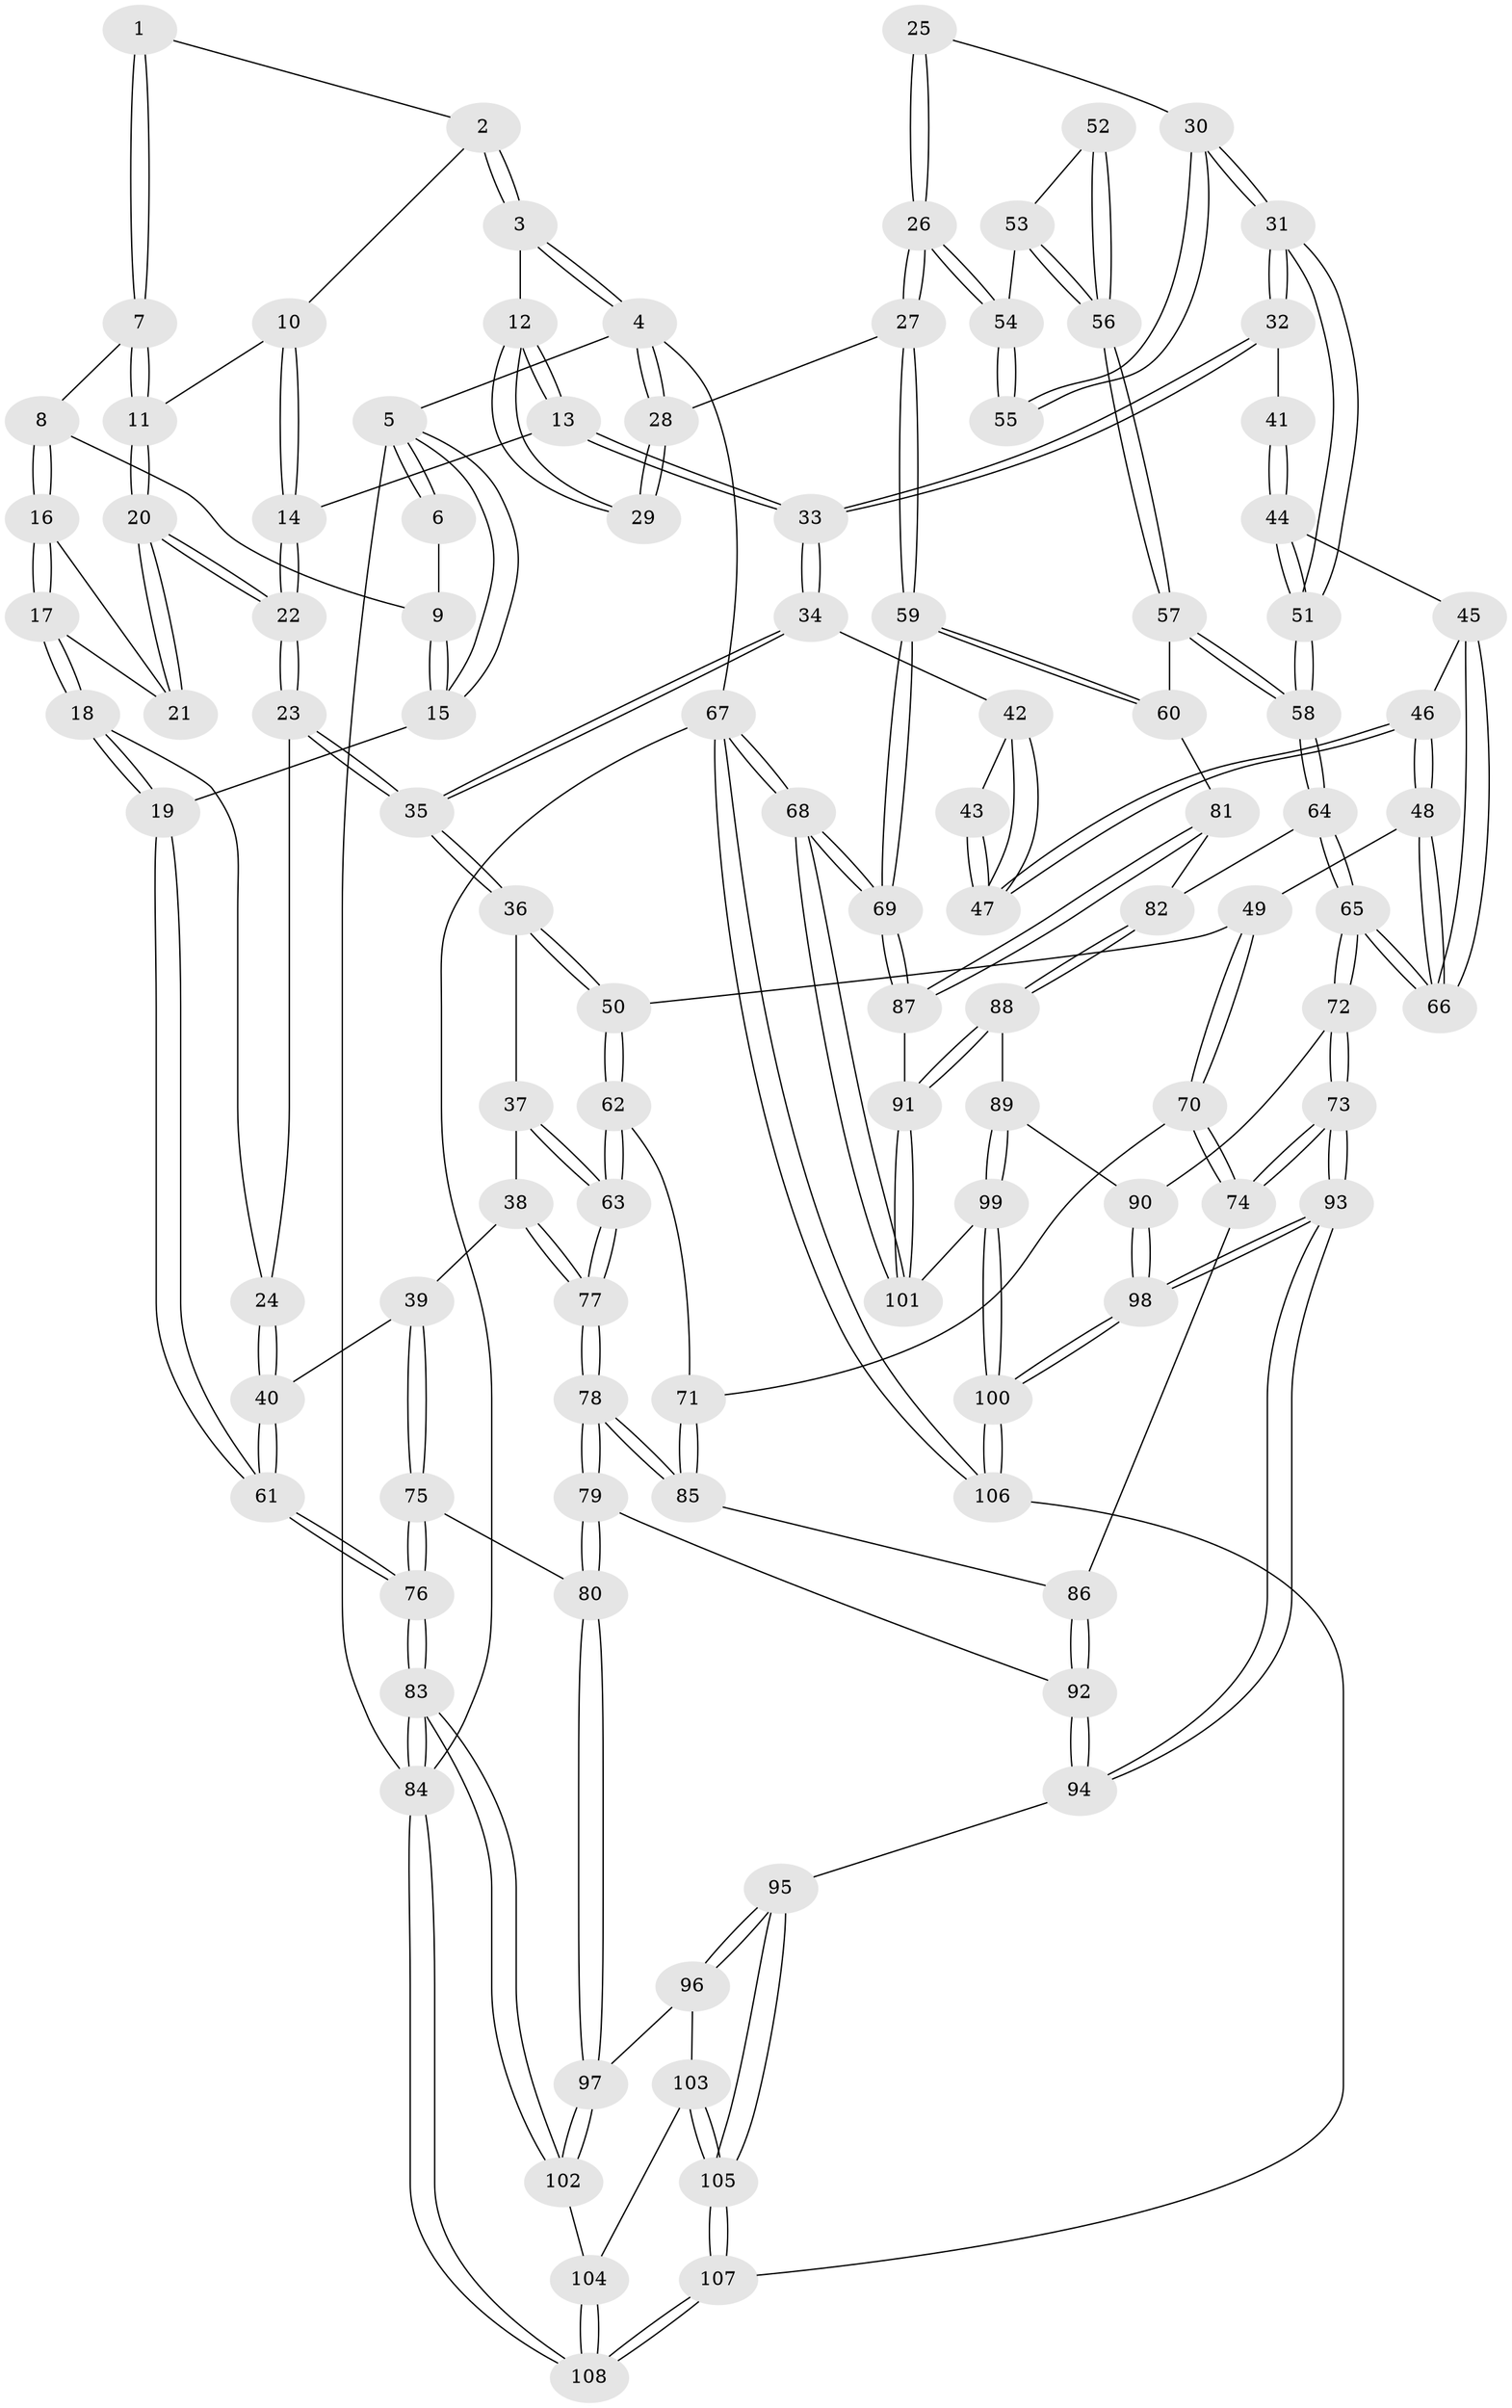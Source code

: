 // coarse degree distribution, {3: 0.24242424242424243, 4: 0.3939393939393939, 5: 0.22727272727272727, 8: 0.015151515151515152, 6: 0.10606060606060606, 1: 0.015151515151515152}
// Generated by graph-tools (version 1.1) at 2025/42/03/06/25 10:42:30]
// undirected, 108 vertices, 267 edges
graph export_dot {
graph [start="1"]
  node [color=gray90,style=filled];
  1 [pos="+0.09597172765635839+0"];
  2 [pos="+0.411184271840153+0"];
  3 [pos="+0.6467442654465166+0"];
  4 [pos="+1+0"];
  5 [pos="+0+0"];
  6 [pos="+0+0"];
  7 [pos="+0.14244934876029844+0.05518816439893835"];
  8 [pos="+0.09244683251905764+0.0747423792619465"];
  9 [pos="+0.06063781742155131+0.06820148367601804"];
  10 [pos="+0.3514001936545027+0"];
  11 [pos="+0.19825019227177457+0.08158413726301861"];
  12 [pos="+0.6649580795721599+0.011384553338967377"];
  13 [pos="+0.6347302829370892+0.149369847276559"];
  14 [pos="+0.3399418308139615+0.1488122029378465"];
  15 [pos="+0+0.2527700919887088"];
  16 [pos="+0.09452413654459582+0.09816187577699292"];
  17 [pos="+0.05595904420926817+0.1964033882273476"];
  18 [pos="+0+0.2842691336923794"];
  19 [pos="+0+0.3003434476777464"];
  20 [pos="+0.22038425308140477+0.19944856220455034"];
  21 [pos="+0.1414286767191723+0.18469512518935008"];
  22 [pos="+0.26375185466342177+0.2506008865824064"];
  23 [pos="+0.264917552447947+0.25869130145995406"];
  24 [pos="+0.19301991998558782+0.28909453896541587"];
  25 [pos="+0.918715672598015+0.18043010494290668"];
  26 [pos="+1+0.24344247460561025"];
  27 [pos="+1+0.22924791281654833"];
  28 [pos="+1+0.17310215144456234"];
  29 [pos="+0.695022263235646+0.026112946757927403"];
  30 [pos="+0.7539442447283348+0.3245274230450548"];
  31 [pos="+0.7396457886264756+0.3244039419358294"];
  32 [pos="+0.696219908292255+0.2768853095074109"];
  33 [pos="+0.6345458273970918+0.1611165070256081"];
  34 [pos="+0.4359484383520715+0.31303505081533317"];
  35 [pos="+0.3282212606701459+0.33764717535366334"];
  36 [pos="+0.3177015607621234+0.40344995076195833"];
  37 [pos="+0.3000326235637928+0.42195228574840427"];
  38 [pos="+0.1487929504906605+0.5047966402119103"];
  39 [pos="+0.09334271578009291+0.4925945047201998"];
  40 [pos="+0.061359012207257306+0.46714996726564134"];
  41 [pos="+0.6075724868700352+0.3679870641412606"];
  42 [pos="+0.4816893262921608+0.37327712415257247"];
  43 [pos="+0.5651551294731226+0.3937709357140867"];
  44 [pos="+0.5758783268128523+0.48511485595188675"];
  45 [pos="+0.5337333961265622+0.4867779159312938"];
  46 [pos="+0.5227480358084504+0.4852950441999145"];
  47 [pos="+0.522441835329023+0.4805156661294232"];
  48 [pos="+0.4911388743358223+0.5089831767645132"];
  49 [pos="+0.4625929646439213+0.5225301318996893"];
  50 [pos="+0.4158191248911029+0.5034734844486215"];
  51 [pos="+0.7268924113349731+0.5204471015883537"];
  52 [pos="+0.8892547680300165+0.42222211779641233"];
  53 [pos="+1+0.29625335197082664"];
  54 [pos="+1+0.2744361822890916"];
  55 [pos="+0.8154934210259372+0.33386731388750324"];
  56 [pos="+0.9210019911865864+0.4729662237649918"];
  57 [pos="+0.9138638706433038+0.5344596264586068"];
  58 [pos="+0.7335504258755841+0.5394916563677115"];
  59 [pos="+1+0.5263841794373166"];
  60 [pos="+0.9170153484707575+0.5369682141178278"];
  61 [pos="+0+0.3576069206092374"];
  62 [pos="+0.3482480169568848+0.6009854860610615"];
  63 [pos="+0.30357192570680624+0.6095787364378339"];
  64 [pos="+0.7303954986099764+0.5510190300253277"];
  65 [pos="+0.6470641785043731+0.6874215579228589"];
  66 [pos="+0.627446746444917+0.6603932712229882"];
  67 [pos="+1+1"];
  68 [pos="+1+1"];
  69 [pos="+1+0.7707848210661414"];
  70 [pos="+0.467668049817744+0.6132407444717829"];
  71 [pos="+0.4031825972100793+0.6322375720849931"];
  72 [pos="+0.6434486965831906+0.6970054259138518"];
  73 [pos="+0.6315102322750464+0.7057398395653295"];
  74 [pos="+0.5194990726046456+0.6748888488759751"];
  75 [pos="+0.03771793117993295+0.7001676470142786"];
  76 [pos="+0+0.7246685527904606"];
  77 [pos="+0.23620000568363925+0.6767533160182594"];
  78 [pos="+0.2337949754986204+0.6974383553933808"];
  79 [pos="+0.23356898829574635+0.6983605162911427"];
  80 [pos="+0.17976716057233327+0.7725737132098301"];
  81 [pos="+0.9313529010613739+0.6400095272737291"];
  82 [pos="+0.8637256382077468+0.6831554098209857"];
  83 [pos="+0+1"];
  84 [pos="+0+1"];
  85 [pos="+0.3931251840015231+0.6620468162041276"];
  86 [pos="+0.41230673814952407+0.7440378185588765"];
  87 [pos="+1+0.7496258458876367"];
  88 [pos="+0.8435227073197188+0.7660669427294508"];
  89 [pos="+0.822939375136274+0.7693678097676909"];
  90 [pos="+0.7746354561257398+0.7662651441646056"];
  91 [pos="+0.9044462771240607+0.8013508131324354"];
  92 [pos="+0.40827238986307335+0.749813484236473"];
  93 [pos="+0.5722924738493822+0.8960470442241475"];
  94 [pos="+0.42608598272444725+0.872178717994633"];
  95 [pos="+0.38206354692903094+0.8940884911778104"];
  96 [pos="+0.24351071662668985+0.8283922367363327"];
  97 [pos="+0.18109367052700767+0.7880270065617406"];
  98 [pos="+0.6965628155503951+1"];
  99 [pos="+0.7954535562380566+0.9891768411220159"];
  100 [pos="+0.7066245303185431+1"];
  101 [pos="+0.8984805569798876+0.86036592805917"];
  102 [pos="+0.16052091453411202+0.824444539005982"];
  103 [pos="+0.25732253594366566+0.9382130975775128"];
  104 [pos="+0.14626778418858516+0.9909453737590184"];
  105 [pos="+0.3370368930533495+1"];
  106 [pos="+0.7185181939230667+1"];
  107 [pos="+0.285074652578568+1"];
  108 [pos="+0.08706956280800233+1"];
  1 -- 2;
  1 -- 7;
  1 -- 7;
  2 -- 3;
  2 -- 3;
  2 -- 10;
  3 -- 4;
  3 -- 4;
  3 -- 12;
  4 -- 5;
  4 -- 28;
  4 -- 28;
  4 -- 67;
  5 -- 6;
  5 -- 6;
  5 -- 15;
  5 -- 15;
  5 -- 84;
  6 -- 9;
  7 -- 8;
  7 -- 11;
  7 -- 11;
  8 -- 9;
  8 -- 16;
  8 -- 16;
  9 -- 15;
  9 -- 15;
  10 -- 11;
  10 -- 14;
  10 -- 14;
  11 -- 20;
  11 -- 20;
  12 -- 13;
  12 -- 13;
  12 -- 29;
  12 -- 29;
  13 -- 14;
  13 -- 33;
  13 -- 33;
  14 -- 22;
  14 -- 22;
  15 -- 19;
  16 -- 17;
  16 -- 17;
  16 -- 21;
  17 -- 18;
  17 -- 18;
  17 -- 21;
  18 -- 19;
  18 -- 19;
  18 -- 24;
  19 -- 61;
  19 -- 61;
  20 -- 21;
  20 -- 21;
  20 -- 22;
  20 -- 22;
  22 -- 23;
  22 -- 23;
  23 -- 24;
  23 -- 35;
  23 -- 35;
  24 -- 40;
  24 -- 40;
  25 -- 26;
  25 -- 26;
  25 -- 30;
  26 -- 27;
  26 -- 27;
  26 -- 54;
  26 -- 54;
  27 -- 28;
  27 -- 59;
  27 -- 59;
  28 -- 29;
  28 -- 29;
  30 -- 31;
  30 -- 31;
  30 -- 55;
  30 -- 55;
  31 -- 32;
  31 -- 32;
  31 -- 51;
  31 -- 51;
  32 -- 33;
  32 -- 33;
  32 -- 41;
  33 -- 34;
  33 -- 34;
  34 -- 35;
  34 -- 35;
  34 -- 42;
  35 -- 36;
  35 -- 36;
  36 -- 37;
  36 -- 50;
  36 -- 50;
  37 -- 38;
  37 -- 63;
  37 -- 63;
  38 -- 39;
  38 -- 77;
  38 -- 77;
  39 -- 40;
  39 -- 75;
  39 -- 75;
  40 -- 61;
  40 -- 61;
  41 -- 44;
  41 -- 44;
  42 -- 43;
  42 -- 47;
  42 -- 47;
  43 -- 47;
  43 -- 47;
  44 -- 45;
  44 -- 51;
  44 -- 51;
  45 -- 46;
  45 -- 66;
  45 -- 66;
  46 -- 47;
  46 -- 47;
  46 -- 48;
  46 -- 48;
  48 -- 49;
  48 -- 66;
  48 -- 66;
  49 -- 50;
  49 -- 70;
  49 -- 70;
  50 -- 62;
  50 -- 62;
  51 -- 58;
  51 -- 58;
  52 -- 53;
  52 -- 56;
  52 -- 56;
  53 -- 54;
  53 -- 56;
  53 -- 56;
  54 -- 55;
  54 -- 55;
  56 -- 57;
  56 -- 57;
  57 -- 58;
  57 -- 58;
  57 -- 60;
  58 -- 64;
  58 -- 64;
  59 -- 60;
  59 -- 60;
  59 -- 69;
  59 -- 69;
  60 -- 81;
  61 -- 76;
  61 -- 76;
  62 -- 63;
  62 -- 63;
  62 -- 71;
  63 -- 77;
  63 -- 77;
  64 -- 65;
  64 -- 65;
  64 -- 82;
  65 -- 66;
  65 -- 66;
  65 -- 72;
  65 -- 72;
  67 -- 68;
  67 -- 68;
  67 -- 106;
  67 -- 106;
  67 -- 84;
  68 -- 69;
  68 -- 69;
  68 -- 101;
  68 -- 101;
  69 -- 87;
  69 -- 87;
  70 -- 71;
  70 -- 74;
  70 -- 74;
  71 -- 85;
  71 -- 85;
  72 -- 73;
  72 -- 73;
  72 -- 90;
  73 -- 74;
  73 -- 74;
  73 -- 93;
  73 -- 93;
  74 -- 86;
  75 -- 76;
  75 -- 76;
  75 -- 80;
  76 -- 83;
  76 -- 83;
  77 -- 78;
  77 -- 78;
  78 -- 79;
  78 -- 79;
  78 -- 85;
  78 -- 85;
  79 -- 80;
  79 -- 80;
  79 -- 92;
  80 -- 97;
  80 -- 97;
  81 -- 82;
  81 -- 87;
  81 -- 87;
  82 -- 88;
  82 -- 88;
  83 -- 84;
  83 -- 84;
  83 -- 102;
  83 -- 102;
  84 -- 108;
  84 -- 108;
  85 -- 86;
  86 -- 92;
  86 -- 92;
  87 -- 91;
  88 -- 89;
  88 -- 91;
  88 -- 91;
  89 -- 90;
  89 -- 99;
  89 -- 99;
  90 -- 98;
  90 -- 98;
  91 -- 101;
  91 -- 101;
  92 -- 94;
  92 -- 94;
  93 -- 94;
  93 -- 94;
  93 -- 98;
  93 -- 98;
  94 -- 95;
  95 -- 96;
  95 -- 96;
  95 -- 105;
  95 -- 105;
  96 -- 97;
  96 -- 103;
  97 -- 102;
  97 -- 102;
  98 -- 100;
  98 -- 100;
  99 -- 100;
  99 -- 100;
  99 -- 101;
  100 -- 106;
  100 -- 106;
  102 -- 104;
  103 -- 104;
  103 -- 105;
  103 -- 105;
  104 -- 108;
  104 -- 108;
  105 -- 107;
  105 -- 107;
  106 -- 107;
  107 -- 108;
  107 -- 108;
}
